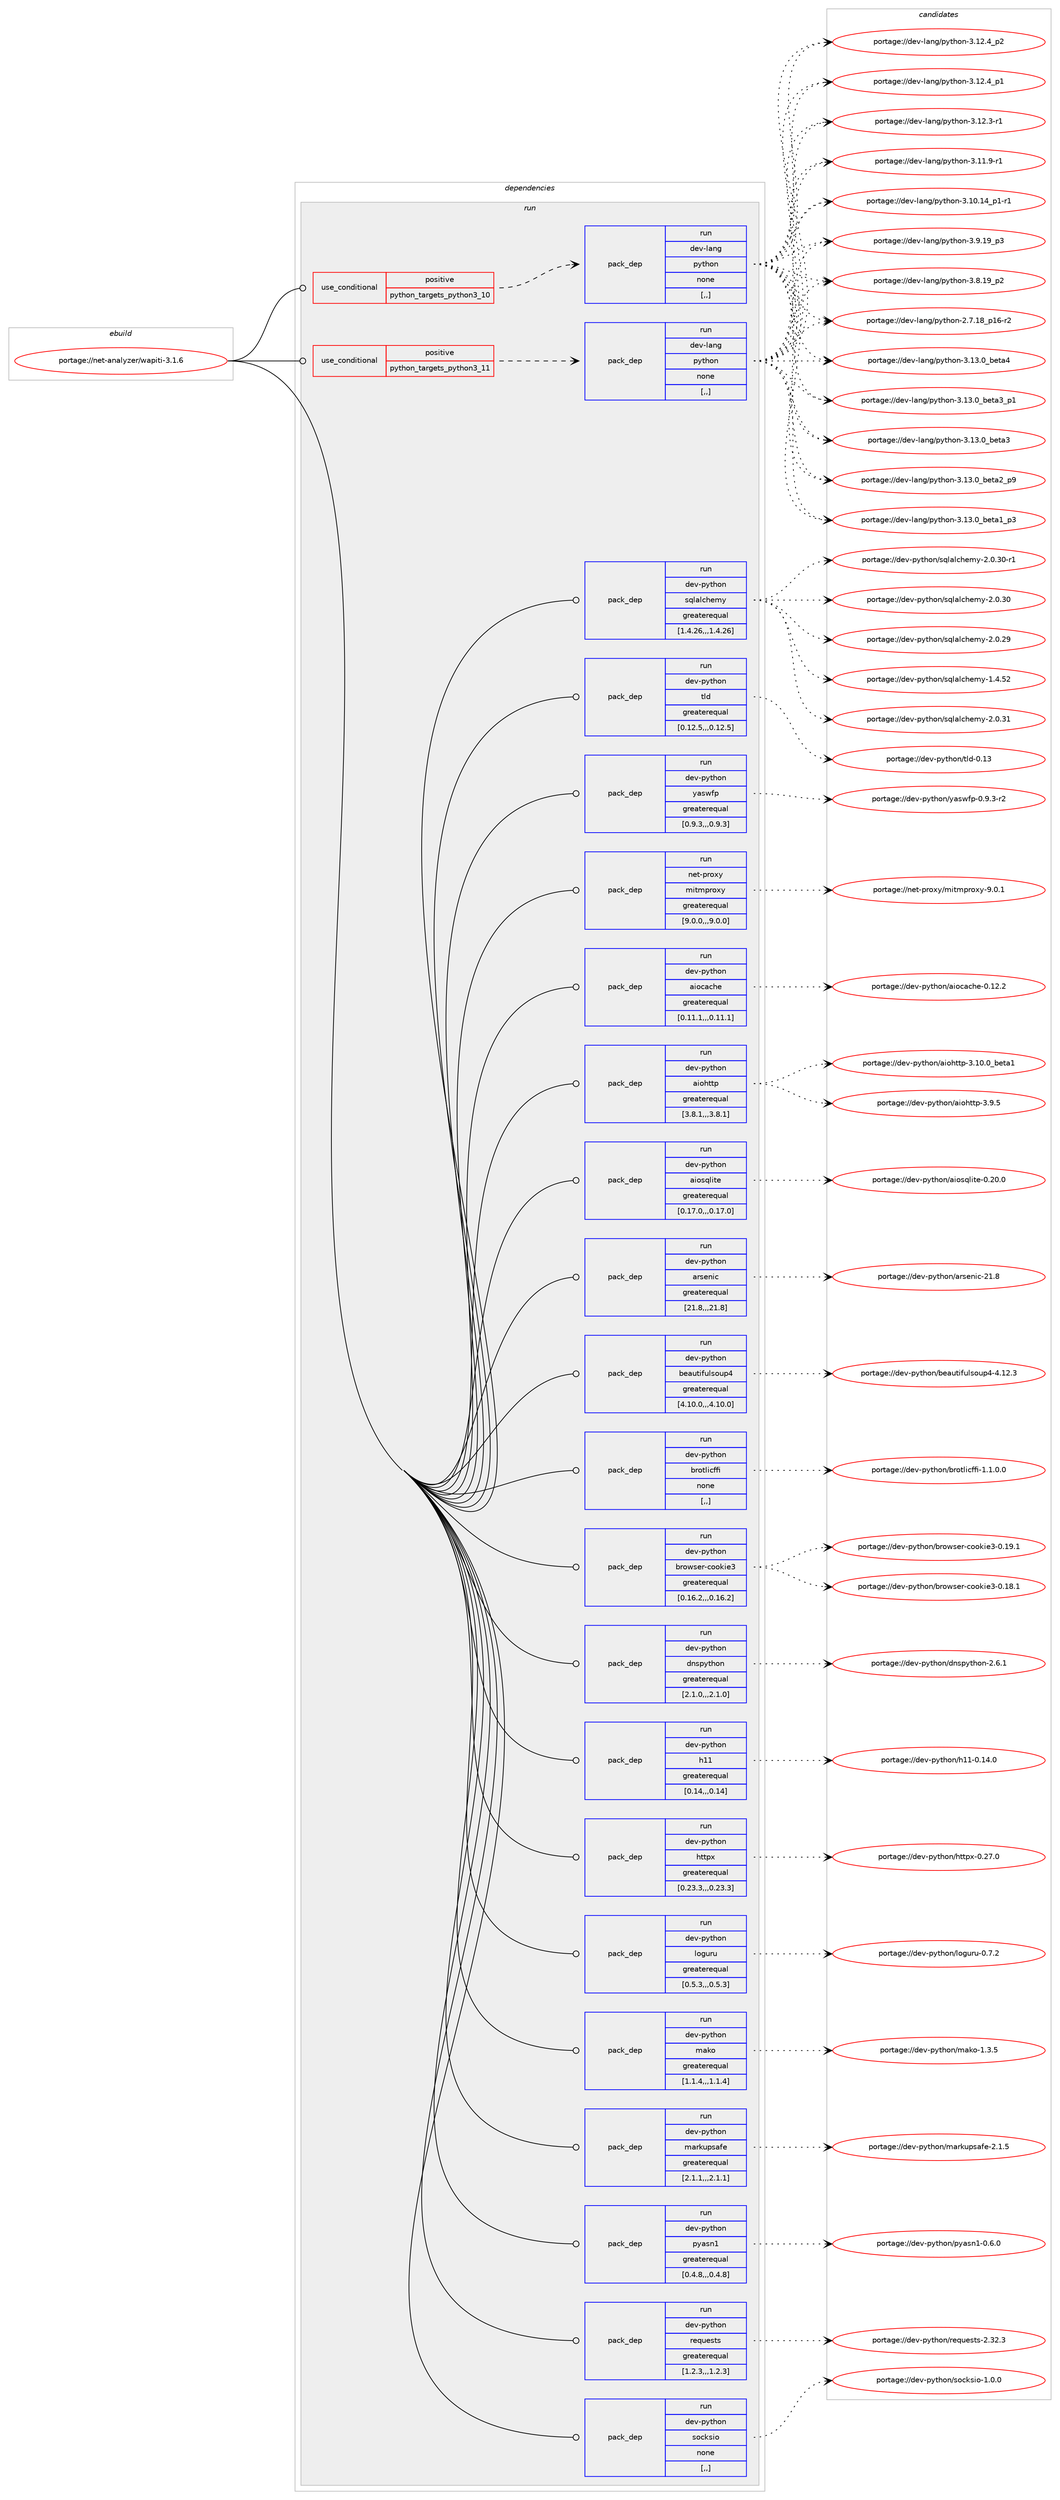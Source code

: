 digraph prolog {

# *************
# Graph options
# *************

newrank=true;
concentrate=true;
compound=true;
graph [rankdir=LR,fontname=Helvetica,fontsize=10,ranksep=1.5];#, ranksep=2.5, nodesep=0.2];
edge  [arrowhead=vee];
node  [fontname=Helvetica,fontsize=10];

# **********
# The ebuild
# **********

subgraph cluster_leftcol {
color=gray;
label=<<i>ebuild</i>>;
id [label="portage://net-analyzer/wapiti-3.1.6", color=red, width=4, href="../net-analyzer/wapiti-3.1.6.svg"];
}

# ****************
# The dependencies
# ****************

subgraph cluster_midcol {
color=gray;
label=<<i>dependencies</i>>;
subgraph cluster_compile {
fillcolor="#eeeeee";
style=filled;
label=<<i>compile</i>>;
}
subgraph cluster_compileandrun {
fillcolor="#eeeeee";
style=filled;
label=<<i>compile and run</i>>;
}
subgraph cluster_run {
fillcolor="#eeeeee";
style=filled;
label=<<i>run</i>>;
subgraph cond88072 {
dependency341759 [label=<<TABLE BORDER="0" CELLBORDER="1" CELLSPACING="0" CELLPADDING="4"><TR><TD ROWSPAN="3" CELLPADDING="10">use_conditional</TD></TR><TR><TD>positive</TD></TR><TR><TD>python_targets_python3_10</TD></TR></TABLE>>, shape=none, color=red];
subgraph pack251096 {
dependency341760 [label=<<TABLE BORDER="0" CELLBORDER="1" CELLSPACING="0" CELLPADDING="4" WIDTH="220"><TR><TD ROWSPAN="6" CELLPADDING="30">pack_dep</TD></TR><TR><TD WIDTH="110">run</TD></TR><TR><TD>dev-lang</TD></TR><TR><TD>python</TD></TR><TR><TD>none</TD></TR><TR><TD>[,,]</TD></TR></TABLE>>, shape=none, color=blue];
}
dependency341759:e -> dependency341760:w [weight=20,style="dashed",arrowhead="vee"];
}
id:e -> dependency341759:w [weight=20,style="solid",arrowhead="odot"];
subgraph cond88073 {
dependency341761 [label=<<TABLE BORDER="0" CELLBORDER="1" CELLSPACING="0" CELLPADDING="4"><TR><TD ROWSPAN="3" CELLPADDING="10">use_conditional</TD></TR><TR><TD>positive</TD></TR><TR><TD>python_targets_python3_11</TD></TR></TABLE>>, shape=none, color=red];
subgraph pack251097 {
dependency341762 [label=<<TABLE BORDER="0" CELLBORDER="1" CELLSPACING="0" CELLPADDING="4" WIDTH="220"><TR><TD ROWSPAN="6" CELLPADDING="30">pack_dep</TD></TR><TR><TD WIDTH="110">run</TD></TR><TR><TD>dev-lang</TD></TR><TR><TD>python</TD></TR><TR><TD>none</TD></TR><TR><TD>[,,]</TD></TR></TABLE>>, shape=none, color=blue];
}
dependency341761:e -> dependency341762:w [weight=20,style="dashed",arrowhead="vee"];
}
id:e -> dependency341761:w [weight=20,style="solid",arrowhead="odot"];
subgraph pack251098 {
dependency341763 [label=<<TABLE BORDER="0" CELLBORDER="1" CELLSPACING="0" CELLPADDING="4" WIDTH="220"><TR><TD ROWSPAN="6" CELLPADDING="30">pack_dep</TD></TR><TR><TD WIDTH="110">run</TD></TR><TR><TD>dev-python</TD></TR><TR><TD>aiocache</TD></TR><TR><TD>greaterequal</TD></TR><TR><TD>[0.11.1,,,0.11.1]</TD></TR></TABLE>>, shape=none, color=blue];
}
id:e -> dependency341763:w [weight=20,style="solid",arrowhead="odot"];
subgraph pack251099 {
dependency341764 [label=<<TABLE BORDER="0" CELLBORDER="1" CELLSPACING="0" CELLPADDING="4" WIDTH="220"><TR><TD ROWSPAN="6" CELLPADDING="30">pack_dep</TD></TR><TR><TD WIDTH="110">run</TD></TR><TR><TD>dev-python</TD></TR><TR><TD>aiohttp</TD></TR><TR><TD>greaterequal</TD></TR><TR><TD>[3.8.1,,,3.8.1]</TD></TR></TABLE>>, shape=none, color=blue];
}
id:e -> dependency341764:w [weight=20,style="solid",arrowhead="odot"];
subgraph pack251100 {
dependency341765 [label=<<TABLE BORDER="0" CELLBORDER="1" CELLSPACING="0" CELLPADDING="4" WIDTH="220"><TR><TD ROWSPAN="6" CELLPADDING="30">pack_dep</TD></TR><TR><TD WIDTH="110">run</TD></TR><TR><TD>dev-python</TD></TR><TR><TD>aiosqlite</TD></TR><TR><TD>greaterequal</TD></TR><TR><TD>[0.17.0,,,0.17.0]</TD></TR></TABLE>>, shape=none, color=blue];
}
id:e -> dependency341765:w [weight=20,style="solid",arrowhead="odot"];
subgraph pack251101 {
dependency341766 [label=<<TABLE BORDER="0" CELLBORDER="1" CELLSPACING="0" CELLPADDING="4" WIDTH="220"><TR><TD ROWSPAN="6" CELLPADDING="30">pack_dep</TD></TR><TR><TD WIDTH="110">run</TD></TR><TR><TD>dev-python</TD></TR><TR><TD>arsenic</TD></TR><TR><TD>greaterequal</TD></TR><TR><TD>[21.8,,,21.8]</TD></TR></TABLE>>, shape=none, color=blue];
}
id:e -> dependency341766:w [weight=20,style="solid",arrowhead="odot"];
subgraph pack251102 {
dependency341767 [label=<<TABLE BORDER="0" CELLBORDER="1" CELLSPACING="0" CELLPADDING="4" WIDTH="220"><TR><TD ROWSPAN="6" CELLPADDING="30">pack_dep</TD></TR><TR><TD WIDTH="110">run</TD></TR><TR><TD>dev-python</TD></TR><TR><TD>beautifulsoup4</TD></TR><TR><TD>greaterequal</TD></TR><TR><TD>[4.10.0,,,4.10.0]</TD></TR></TABLE>>, shape=none, color=blue];
}
id:e -> dependency341767:w [weight=20,style="solid",arrowhead="odot"];
subgraph pack251103 {
dependency341768 [label=<<TABLE BORDER="0" CELLBORDER="1" CELLSPACING="0" CELLPADDING="4" WIDTH="220"><TR><TD ROWSPAN="6" CELLPADDING="30">pack_dep</TD></TR><TR><TD WIDTH="110">run</TD></TR><TR><TD>dev-python</TD></TR><TR><TD>brotlicffi</TD></TR><TR><TD>none</TD></TR><TR><TD>[,,]</TD></TR></TABLE>>, shape=none, color=blue];
}
id:e -> dependency341768:w [weight=20,style="solid",arrowhead="odot"];
subgraph pack251104 {
dependency341769 [label=<<TABLE BORDER="0" CELLBORDER="1" CELLSPACING="0" CELLPADDING="4" WIDTH="220"><TR><TD ROWSPAN="6" CELLPADDING="30">pack_dep</TD></TR><TR><TD WIDTH="110">run</TD></TR><TR><TD>dev-python</TD></TR><TR><TD>browser-cookie3</TD></TR><TR><TD>greaterequal</TD></TR><TR><TD>[0.16.2,,,0.16.2]</TD></TR></TABLE>>, shape=none, color=blue];
}
id:e -> dependency341769:w [weight=20,style="solid",arrowhead="odot"];
subgraph pack251105 {
dependency341770 [label=<<TABLE BORDER="0" CELLBORDER="1" CELLSPACING="0" CELLPADDING="4" WIDTH="220"><TR><TD ROWSPAN="6" CELLPADDING="30">pack_dep</TD></TR><TR><TD WIDTH="110">run</TD></TR><TR><TD>dev-python</TD></TR><TR><TD>dnspython</TD></TR><TR><TD>greaterequal</TD></TR><TR><TD>[2.1.0,,,2.1.0]</TD></TR></TABLE>>, shape=none, color=blue];
}
id:e -> dependency341770:w [weight=20,style="solid",arrowhead="odot"];
subgraph pack251106 {
dependency341771 [label=<<TABLE BORDER="0" CELLBORDER="1" CELLSPACING="0" CELLPADDING="4" WIDTH="220"><TR><TD ROWSPAN="6" CELLPADDING="30">pack_dep</TD></TR><TR><TD WIDTH="110">run</TD></TR><TR><TD>dev-python</TD></TR><TR><TD>h11</TD></TR><TR><TD>greaterequal</TD></TR><TR><TD>[0.14,,,0.14]</TD></TR></TABLE>>, shape=none, color=blue];
}
id:e -> dependency341771:w [weight=20,style="solid",arrowhead="odot"];
subgraph pack251107 {
dependency341772 [label=<<TABLE BORDER="0" CELLBORDER="1" CELLSPACING="0" CELLPADDING="4" WIDTH="220"><TR><TD ROWSPAN="6" CELLPADDING="30">pack_dep</TD></TR><TR><TD WIDTH="110">run</TD></TR><TR><TD>dev-python</TD></TR><TR><TD>httpx</TD></TR><TR><TD>greaterequal</TD></TR><TR><TD>[0.23.3,,,0.23.3]</TD></TR></TABLE>>, shape=none, color=blue];
}
id:e -> dependency341772:w [weight=20,style="solid",arrowhead="odot"];
subgraph pack251108 {
dependency341773 [label=<<TABLE BORDER="0" CELLBORDER="1" CELLSPACING="0" CELLPADDING="4" WIDTH="220"><TR><TD ROWSPAN="6" CELLPADDING="30">pack_dep</TD></TR><TR><TD WIDTH="110">run</TD></TR><TR><TD>dev-python</TD></TR><TR><TD>loguru</TD></TR><TR><TD>greaterequal</TD></TR><TR><TD>[0.5.3,,,0.5.3]</TD></TR></TABLE>>, shape=none, color=blue];
}
id:e -> dependency341773:w [weight=20,style="solid",arrowhead="odot"];
subgraph pack251109 {
dependency341774 [label=<<TABLE BORDER="0" CELLBORDER="1" CELLSPACING="0" CELLPADDING="4" WIDTH="220"><TR><TD ROWSPAN="6" CELLPADDING="30">pack_dep</TD></TR><TR><TD WIDTH="110">run</TD></TR><TR><TD>dev-python</TD></TR><TR><TD>mako</TD></TR><TR><TD>greaterequal</TD></TR><TR><TD>[1.1.4,,,1.1.4]</TD></TR></TABLE>>, shape=none, color=blue];
}
id:e -> dependency341774:w [weight=20,style="solid",arrowhead="odot"];
subgraph pack251110 {
dependency341775 [label=<<TABLE BORDER="0" CELLBORDER="1" CELLSPACING="0" CELLPADDING="4" WIDTH="220"><TR><TD ROWSPAN="6" CELLPADDING="30">pack_dep</TD></TR><TR><TD WIDTH="110">run</TD></TR><TR><TD>dev-python</TD></TR><TR><TD>markupsafe</TD></TR><TR><TD>greaterequal</TD></TR><TR><TD>[2.1.1,,,2.1.1]</TD></TR></TABLE>>, shape=none, color=blue];
}
id:e -> dependency341775:w [weight=20,style="solid",arrowhead="odot"];
subgraph pack251111 {
dependency341776 [label=<<TABLE BORDER="0" CELLBORDER="1" CELLSPACING="0" CELLPADDING="4" WIDTH="220"><TR><TD ROWSPAN="6" CELLPADDING="30">pack_dep</TD></TR><TR><TD WIDTH="110">run</TD></TR><TR><TD>dev-python</TD></TR><TR><TD>pyasn1</TD></TR><TR><TD>greaterequal</TD></TR><TR><TD>[0.4.8,,,0.4.8]</TD></TR></TABLE>>, shape=none, color=blue];
}
id:e -> dependency341776:w [weight=20,style="solid",arrowhead="odot"];
subgraph pack251112 {
dependency341777 [label=<<TABLE BORDER="0" CELLBORDER="1" CELLSPACING="0" CELLPADDING="4" WIDTH="220"><TR><TD ROWSPAN="6" CELLPADDING="30">pack_dep</TD></TR><TR><TD WIDTH="110">run</TD></TR><TR><TD>dev-python</TD></TR><TR><TD>requests</TD></TR><TR><TD>greaterequal</TD></TR><TR><TD>[1.2.3,,,1.2.3]</TD></TR></TABLE>>, shape=none, color=blue];
}
id:e -> dependency341777:w [weight=20,style="solid",arrowhead="odot"];
subgraph pack251113 {
dependency341778 [label=<<TABLE BORDER="0" CELLBORDER="1" CELLSPACING="0" CELLPADDING="4" WIDTH="220"><TR><TD ROWSPAN="6" CELLPADDING="30">pack_dep</TD></TR><TR><TD WIDTH="110">run</TD></TR><TR><TD>dev-python</TD></TR><TR><TD>socksio</TD></TR><TR><TD>none</TD></TR><TR><TD>[,,]</TD></TR></TABLE>>, shape=none, color=blue];
}
id:e -> dependency341778:w [weight=20,style="solid",arrowhead="odot"];
subgraph pack251114 {
dependency341779 [label=<<TABLE BORDER="0" CELLBORDER="1" CELLSPACING="0" CELLPADDING="4" WIDTH="220"><TR><TD ROWSPAN="6" CELLPADDING="30">pack_dep</TD></TR><TR><TD WIDTH="110">run</TD></TR><TR><TD>dev-python</TD></TR><TR><TD>sqlalchemy</TD></TR><TR><TD>greaterequal</TD></TR><TR><TD>[1.4.26,,,1.4.26]</TD></TR></TABLE>>, shape=none, color=blue];
}
id:e -> dependency341779:w [weight=20,style="solid",arrowhead="odot"];
subgraph pack251115 {
dependency341780 [label=<<TABLE BORDER="0" CELLBORDER="1" CELLSPACING="0" CELLPADDING="4" WIDTH="220"><TR><TD ROWSPAN="6" CELLPADDING="30">pack_dep</TD></TR><TR><TD WIDTH="110">run</TD></TR><TR><TD>dev-python</TD></TR><TR><TD>tld</TD></TR><TR><TD>greaterequal</TD></TR><TR><TD>[0.12.5,,,0.12.5]</TD></TR></TABLE>>, shape=none, color=blue];
}
id:e -> dependency341780:w [weight=20,style="solid",arrowhead="odot"];
subgraph pack251116 {
dependency341781 [label=<<TABLE BORDER="0" CELLBORDER="1" CELLSPACING="0" CELLPADDING="4" WIDTH="220"><TR><TD ROWSPAN="6" CELLPADDING="30">pack_dep</TD></TR><TR><TD WIDTH="110">run</TD></TR><TR><TD>dev-python</TD></TR><TR><TD>yaswfp</TD></TR><TR><TD>greaterequal</TD></TR><TR><TD>[0.9.3,,,0.9.3]</TD></TR></TABLE>>, shape=none, color=blue];
}
id:e -> dependency341781:w [weight=20,style="solid",arrowhead="odot"];
subgraph pack251117 {
dependency341782 [label=<<TABLE BORDER="0" CELLBORDER="1" CELLSPACING="0" CELLPADDING="4" WIDTH="220"><TR><TD ROWSPAN="6" CELLPADDING="30">pack_dep</TD></TR><TR><TD WIDTH="110">run</TD></TR><TR><TD>net-proxy</TD></TR><TR><TD>mitmproxy</TD></TR><TR><TD>greaterequal</TD></TR><TR><TD>[9.0.0,,,9.0.0]</TD></TR></TABLE>>, shape=none, color=blue];
}
id:e -> dependency341782:w [weight=20,style="solid",arrowhead="odot"];
}
}

# **************
# The candidates
# **************

subgraph cluster_choices {
rank=same;
color=gray;
label=<<i>candidates</i>>;

subgraph choice251096 {
color=black;
nodesep=1;
choice1001011184510897110103471121211161041111104551464951464895981011169752 [label="portage://dev-lang/python-3.13.0_beta4", color=red, width=4,href="../dev-lang/python-3.13.0_beta4.svg"];
choice10010111845108971101034711212111610411111045514649514648959810111697519511249 [label="portage://dev-lang/python-3.13.0_beta3_p1", color=red, width=4,href="../dev-lang/python-3.13.0_beta3_p1.svg"];
choice1001011184510897110103471121211161041111104551464951464895981011169751 [label="portage://dev-lang/python-3.13.0_beta3", color=red, width=4,href="../dev-lang/python-3.13.0_beta3.svg"];
choice10010111845108971101034711212111610411111045514649514648959810111697509511257 [label="portage://dev-lang/python-3.13.0_beta2_p9", color=red, width=4,href="../dev-lang/python-3.13.0_beta2_p9.svg"];
choice10010111845108971101034711212111610411111045514649514648959810111697499511251 [label="portage://dev-lang/python-3.13.0_beta1_p3", color=red, width=4,href="../dev-lang/python-3.13.0_beta1_p3.svg"];
choice100101118451089711010347112121116104111110455146495046529511250 [label="portage://dev-lang/python-3.12.4_p2", color=red, width=4,href="../dev-lang/python-3.12.4_p2.svg"];
choice100101118451089711010347112121116104111110455146495046529511249 [label="portage://dev-lang/python-3.12.4_p1", color=red, width=4,href="../dev-lang/python-3.12.4_p1.svg"];
choice100101118451089711010347112121116104111110455146495046514511449 [label="portage://dev-lang/python-3.12.3-r1", color=red, width=4,href="../dev-lang/python-3.12.3-r1.svg"];
choice100101118451089711010347112121116104111110455146494946574511449 [label="portage://dev-lang/python-3.11.9-r1", color=red, width=4,href="../dev-lang/python-3.11.9-r1.svg"];
choice100101118451089711010347112121116104111110455146494846495295112494511449 [label="portage://dev-lang/python-3.10.14_p1-r1", color=red, width=4,href="../dev-lang/python-3.10.14_p1-r1.svg"];
choice100101118451089711010347112121116104111110455146574649579511251 [label="portage://dev-lang/python-3.9.19_p3", color=red, width=4,href="../dev-lang/python-3.9.19_p3.svg"];
choice100101118451089711010347112121116104111110455146564649579511250 [label="portage://dev-lang/python-3.8.19_p2", color=red, width=4,href="../dev-lang/python-3.8.19_p2.svg"];
choice100101118451089711010347112121116104111110455046554649569511249544511450 [label="portage://dev-lang/python-2.7.18_p16-r2", color=red, width=4,href="../dev-lang/python-2.7.18_p16-r2.svg"];
dependency341760:e -> choice1001011184510897110103471121211161041111104551464951464895981011169752:w [style=dotted,weight="100"];
dependency341760:e -> choice10010111845108971101034711212111610411111045514649514648959810111697519511249:w [style=dotted,weight="100"];
dependency341760:e -> choice1001011184510897110103471121211161041111104551464951464895981011169751:w [style=dotted,weight="100"];
dependency341760:e -> choice10010111845108971101034711212111610411111045514649514648959810111697509511257:w [style=dotted,weight="100"];
dependency341760:e -> choice10010111845108971101034711212111610411111045514649514648959810111697499511251:w [style=dotted,weight="100"];
dependency341760:e -> choice100101118451089711010347112121116104111110455146495046529511250:w [style=dotted,weight="100"];
dependency341760:e -> choice100101118451089711010347112121116104111110455146495046529511249:w [style=dotted,weight="100"];
dependency341760:e -> choice100101118451089711010347112121116104111110455146495046514511449:w [style=dotted,weight="100"];
dependency341760:e -> choice100101118451089711010347112121116104111110455146494946574511449:w [style=dotted,weight="100"];
dependency341760:e -> choice100101118451089711010347112121116104111110455146494846495295112494511449:w [style=dotted,weight="100"];
dependency341760:e -> choice100101118451089711010347112121116104111110455146574649579511251:w [style=dotted,weight="100"];
dependency341760:e -> choice100101118451089711010347112121116104111110455146564649579511250:w [style=dotted,weight="100"];
dependency341760:e -> choice100101118451089711010347112121116104111110455046554649569511249544511450:w [style=dotted,weight="100"];
}
subgraph choice251097 {
color=black;
nodesep=1;
choice1001011184510897110103471121211161041111104551464951464895981011169752 [label="portage://dev-lang/python-3.13.0_beta4", color=red, width=4,href="../dev-lang/python-3.13.0_beta4.svg"];
choice10010111845108971101034711212111610411111045514649514648959810111697519511249 [label="portage://dev-lang/python-3.13.0_beta3_p1", color=red, width=4,href="../dev-lang/python-3.13.0_beta3_p1.svg"];
choice1001011184510897110103471121211161041111104551464951464895981011169751 [label="portage://dev-lang/python-3.13.0_beta3", color=red, width=4,href="../dev-lang/python-3.13.0_beta3.svg"];
choice10010111845108971101034711212111610411111045514649514648959810111697509511257 [label="portage://dev-lang/python-3.13.0_beta2_p9", color=red, width=4,href="../dev-lang/python-3.13.0_beta2_p9.svg"];
choice10010111845108971101034711212111610411111045514649514648959810111697499511251 [label="portage://dev-lang/python-3.13.0_beta1_p3", color=red, width=4,href="../dev-lang/python-3.13.0_beta1_p3.svg"];
choice100101118451089711010347112121116104111110455146495046529511250 [label="portage://dev-lang/python-3.12.4_p2", color=red, width=4,href="../dev-lang/python-3.12.4_p2.svg"];
choice100101118451089711010347112121116104111110455146495046529511249 [label="portage://dev-lang/python-3.12.4_p1", color=red, width=4,href="../dev-lang/python-3.12.4_p1.svg"];
choice100101118451089711010347112121116104111110455146495046514511449 [label="portage://dev-lang/python-3.12.3-r1", color=red, width=4,href="../dev-lang/python-3.12.3-r1.svg"];
choice100101118451089711010347112121116104111110455146494946574511449 [label="portage://dev-lang/python-3.11.9-r1", color=red, width=4,href="../dev-lang/python-3.11.9-r1.svg"];
choice100101118451089711010347112121116104111110455146494846495295112494511449 [label="portage://dev-lang/python-3.10.14_p1-r1", color=red, width=4,href="../dev-lang/python-3.10.14_p1-r1.svg"];
choice100101118451089711010347112121116104111110455146574649579511251 [label="portage://dev-lang/python-3.9.19_p3", color=red, width=4,href="../dev-lang/python-3.9.19_p3.svg"];
choice100101118451089711010347112121116104111110455146564649579511250 [label="portage://dev-lang/python-3.8.19_p2", color=red, width=4,href="../dev-lang/python-3.8.19_p2.svg"];
choice100101118451089711010347112121116104111110455046554649569511249544511450 [label="portage://dev-lang/python-2.7.18_p16-r2", color=red, width=4,href="../dev-lang/python-2.7.18_p16-r2.svg"];
dependency341762:e -> choice1001011184510897110103471121211161041111104551464951464895981011169752:w [style=dotted,weight="100"];
dependency341762:e -> choice10010111845108971101034711212111610411111045514649514648959810111697519511249:w [style=dotted,weight="100"];
dependency341762:e -> choice1001011184510897110103471121211161041111104551464951464895981011169751:w [style=dotted,weight="100"];
dependency341762:e -> choice10010111845108971101034711212111610411111045514649514648959810111697509511257:w [style=dotted,weight="100"];
dependency341762:e -> choice10010111845108971101034711212111610411111045514649514648959810111697499511251:w [style=dotted,weight="100"];
dependency341762:e -> choice100101118451089711010347112121116104111110455146495046529511250:w [style=dotted,weight="100"];
dependency341762:e -> choice100101118451089711010347112121116104111110455146495046529511249:w [style=dotted,weight="100"];
dependency341762:e -> choice100101118451089711010347112121116104111110455146495046514511449:w [style=dotted,weight="100"];
dependency341762:e -> choice100101118451089711010347112121116104111110455146494946574511449:w [style=dotted,weight="100"];
dependency341762:e -> choice100101118451089711010347112121116104111110455146494846495295112494511449:w [style=dotted,weight="100"];
dependency341762:e -> choice100101118451089711010347112121116104111110455146574649579511251:w [style=dotted,weight="100"];
dependency341762:e -> choice100101118451089711010347112121116104111110455146564649579511250:w [style=dotted,weight="100"];
dependency341762:e -> choice100101118451089711010347112121116104111110455046554649569511249544511450:w [style=dotted,weight="100"];
}
subgraph choice251098 {
color=black;
nodesep=1;
choice10010111845112121116104111110479710511199979910410145484649504650 [label="portage://dev-python/aiocache-0.12.2", color=red, width=4,href="../dev-python/aiocache-0.12.2.svg"];
dependency341763:e -> choice10010111845112121116104111110479710511199979910410145484649504650:w [style=dotted,weight="100"];
}
subgraph choice251099 {
color=black;
nodesep=1;
choice1001011184511212111610411111047971051111041161161124551464948464895981011169749 [label="portage://dev-python/aiohttp-3.10.0_beta1", color=red, width=4,href="../dev-python/aiohttp-3.10.0_beta1.svg"];
choice100101118451121211161041111104797105111104116116112455146574653 [label="portage://dev-python/aiohttp-3.9.5", color=red, width=4,href="../dev-python/aiohttp-3.9.5.svg"];
dependency341764:e -> choice1001011184511212111610411111047971051111041161161124551464948464895981011169749:w [style=dotted,weight="100"];
dependency341764:e -> choice100101118451121211161041111104797105111104116116112455146574653:w [style=dotted,weight="100"];
}
subgraph choice251100 {
color=black;
nodesep=1;
choice10010111845112121116104111110479710511111511310810511610145484650484648 [label="portage://dev-python/aiosqlite-0.20.0", color=red, width=4,href="../dev-python/aiosqlite-0.20.0.svg"];
dependency341765:e -> choice10010111845112121116104111110479710511111511310810511610145484650484648:w [style=dotted,weight="100"];
}
subgraph choice251101 {
color=black;
nodesep=1;
choice100101118451121211161041111104797114115101110105994550494656 [label="portage://dev-python/arsenic-21.8", color=red, width=4,href="../dev-python/arsenic-21.8.svg"];
dependency341766:e -> choice100101118451121211161041111104797114115101110105994550494656:w [style=dotted,weight="100"];
}
subgraph choice251102 {
color=black;
nodesep=1;
choice100101118451121211161041111104798101971171161051021171081151111171125245524649504651 [label="portage://dev-python/beautifulsoup4-4.12.3", color=red, width=4,href="../dev-python/beautifulsoup4-4.12.3.svg"];
dependency341767:e -> choice100101118451121211161041111104798101971171161051021171081151111171125245524649504651:w [style=dotted,weight="100"];
}
subgraph choice251103 {
color=black;
nodesep=1;
choice100101118451121211161041111104798114111116108105991021021054549464946484648 [label="portage://dev-python/brotlicffi-1.1.0.0", color=red, width=4,href="../dev-python/brotlicffi-1.1.0.0.svg"];
dependency341768:e -> choice100101118451121211161041111104798114111116108105991021021054549464946484648:w [style=dotted,weight="100"];
}
subgraph choice251104 {
color=black;
nodesep=1;
choice10010111845112121116104111110479811411111911510111445991111111071051015145484649574649 [label="portage://dev-python/browser-cookie3-0.19.1", color=red, width=4,href="../dev-python/browser-cookie3-0.19.1.svg"];
choice10010111845112121116104111110479811411111911510111445991111111071051015145484649564649 [label="portage://dev-python/browser-cookie3-0.18.1", color=red, width=4,href="../dev-python/browser-cookie3-0.18.1.svg"];
dependency341769:e -> choice10010111845112121116104111110479811411111911510111445991111111071051015145484649574649:w [style=dotted,weight="100"];
dependency341769:e -> choice10010111845112121116104111110479811411111911510111445991111111071051015145484649564649:w [style=dotted,weight="100"];
}
subgraph choice251105 {
color=black;
nodesep=1;
choice1001011184511212111610411111047100110115112121116104111110455046544649 [label="portage://dev-python/dnspython-2.6.1", color=red, width=4,href="../dev-python/dnspython-2.6.1.svg"];
dependency341770:e -> choice1001011184511212111610411111047100110115112121116104111110455046544649:w [style=dotted,weight="100"];
}
subgraph choice251106 {
color=black;
nodesep=1;
choice1001011184511212111610411111047104494945484649524648 [label="portage://dev-python/h11-0.14.0", color=red, width=4,href="../dev-python/h11-0.14.0.svg"];
dependency341771:e -> choice1001011184511212111610411111047104494945484649524648:w [style=dotted,weight="100"];
}
subgraph choice251107 {
color=black;
nodesep=1;
choice100101118451121211161041111104710411611611212045484650554648 [label="portage://dev-python/httpx-0.27.0", color=red, width=4,href="../dev-python/httpx-0.27.0.svg"];
dependency341772:e -> choice100101118451121211161041111104710411611611212045484650554648:w [style=dotted,weight="100"];
}
subgraph choice251108 {
color=black;
nodesep=1;
choice1001011184511212111610411111047108111103117114117454846554650 [label="portage://dev-python/loguru-0.7.2", color=red, width=4,href="../dev-python/loguru-0.7.2.svg"];
dependency341773:e -> choice1001011184511212111610411111047108111103117114117454846554650:w [style=dotted,weight="100"];
}
subgraph choice251109 {
color=black;
nodesep=1;
choice100101118451121211161041111104710997107111454946514653 [label="portage://dev-python/mako-1.3.5", color=red, width=4,href="../dev-python/mako-1.3.5.svg"];
dependency341774:e -> choice100101118451121211161041111104710997107111454946514653:w [style=dotted,weight="100"];
}
subgraph choice251110 {
color=black;
nodesep=1;
choice10010111845112121116104111110471099711410711711211597102101455046494653 [label="portage://dev-python/markupsafe-2.1.5", color=red, width=4,href="../dev-python/markupsafe-2.1.5.svg"];
dependency341775:e -> choice10010111845112121116104111110471099711410711711211597102101455046494653:w [style=dotted,weight="100"];
}
subgraph choice251111 {
color=black;
nodesep=1;
choice10010111845112121116104111110471121219711511049454846544648 [label="portage://dev-python/pyasn1-0.6.0", color=red, width=4,href="../dev-python/pyasn1-0.6.0.svg"];
dependency341776:e -> choice10010111845112121116104111110471121219711511049454846544648:w [style=dotted,weight="100"];
}
subgraph choice251112 {
color=black;
nodesep=1;
choice100101118451121211161041111104711410111311710111511611545504651504651 [label="portage://dev-python/requests-2.32.3", color=red, width=4,href="../dev-python/requests-2.32.3.svg"];
dependency341777:e -> choice100101118451121211161041111104711410111311710111511611545504651504651:w [style=dotted,weight="100"];
}
subgraph choice251113 {
color=black;
nodesep=1;
choice100101118451121211161041111104711511199107115105111454946484648 [label="portage://dev-python/socksio-1.0.0", color=red, width=4,href="../dev-python/socksio-1.0.0.svg"];
dependency341778:e -> choice100101118451121211161041111104711511199107115105111454946484648:w [style=dotted,weight="100"];
}
subgraph choice251114 {
color=black;
nodesep=1;
choice1001011184511212111610411111047115113108971089910410110912145504648465149 [label="portage://dev-python/sqlalchemy-2.0.31", color=red, width=4,href="../dev-python/sqlalchemy-2.0.31.svg"];
choice10010111845112121116104111110471151131089710899104101109121455046484651484511449 [label="portage://dev-python/sqlalchemy-2.0.30-r1", color=red, width=4,href="../dev-python/sqlalchemy-2.0.30-r1.svg"];
choice1001011184511212111610411111047115113108971089910410110912145504648465148 [label="portage://dev-python/sqlalchemy-2.0.30", color=red, width=4,href="../dev-python/sqlalchemy-2.0.30.svg"];
choice1001011184511212111610411111047115113108971089910410110912145504648465057 [label="portage://dev-python/sqlalchemy-2.0.29", color=red, width=4,href="../dev-python/sqlalchemy-2.0.29.svg"];
choice1001011184511212111610411111047115113108971089910410110912145494652465350 [label="portage://dev-python/sqlalchemy-1.4.52", color=red, width=4,href="../dev-python/sqlalchemy-1.4.52.svg"];
dependency341779:e -> choice1001011184511212111610411111047115113108971089910410110912145504648465149:w [style=dotted,weight="100"];
dependency341779:e -> choice10010111845112121116104111110471151131089710899104101109121455046484651484511449:w [style=dotted,weight="100"];
dependency341779:e -> choice1001011184511212111610411111047115113108971089910410110912145504648465148:w [style=dotted,weight="100"];
dependency341779:e -> choice1001011184511212111610411111047115113108971089910410110912145504648465057:w [style=dotted,weight="100"];
dependency341779:e -> choice1001011184511212111610411111047115113108971089910410110912145494652465350:w [style=dotted,weight="100"];
}
subgraph choice251115 {
color=black;
nodesep=1;
choice10010111845112121116104111110471161081004548464951 [label="portage://dev-python/tld-0.13", color=red, width=4,href="../dev-python/tld-0.13.svg"];
dependency341780:e -> choice10010111845112121116104111110471161081004548464951:w [style=dotted,weight="100"];
}
subgraph choice251116 {
color=black;
nodesep=1;
choice1001011184511212111610411111047121971151191021124548465746514511450 [label="portage://dev-python/yaswfp-0.9.3-r2", color=red, width=4,href="../dev-python/yaswfp-0.9.3-r2.svg"];
dependency341781:e -> choice1001011184511212111610411111047121971151191021124548465746514511450:w [style=dotted,weight="100"];
}
subgraph choice251117 {
color=black;
nodesep=1;
choice1101011164511211411112012147109105116109112114111120121455746484649 [label="portage://net-proxy/mitmproxy-9.0.1", color=red, width=4,href="../net-proxy/mitmproxy-9.0.1.svg"];
dependency341782:e -> choice1101011164511211411112012147109105116109112114111120121455746484649:w [style=dotted,weight="100"];
}
}

}
